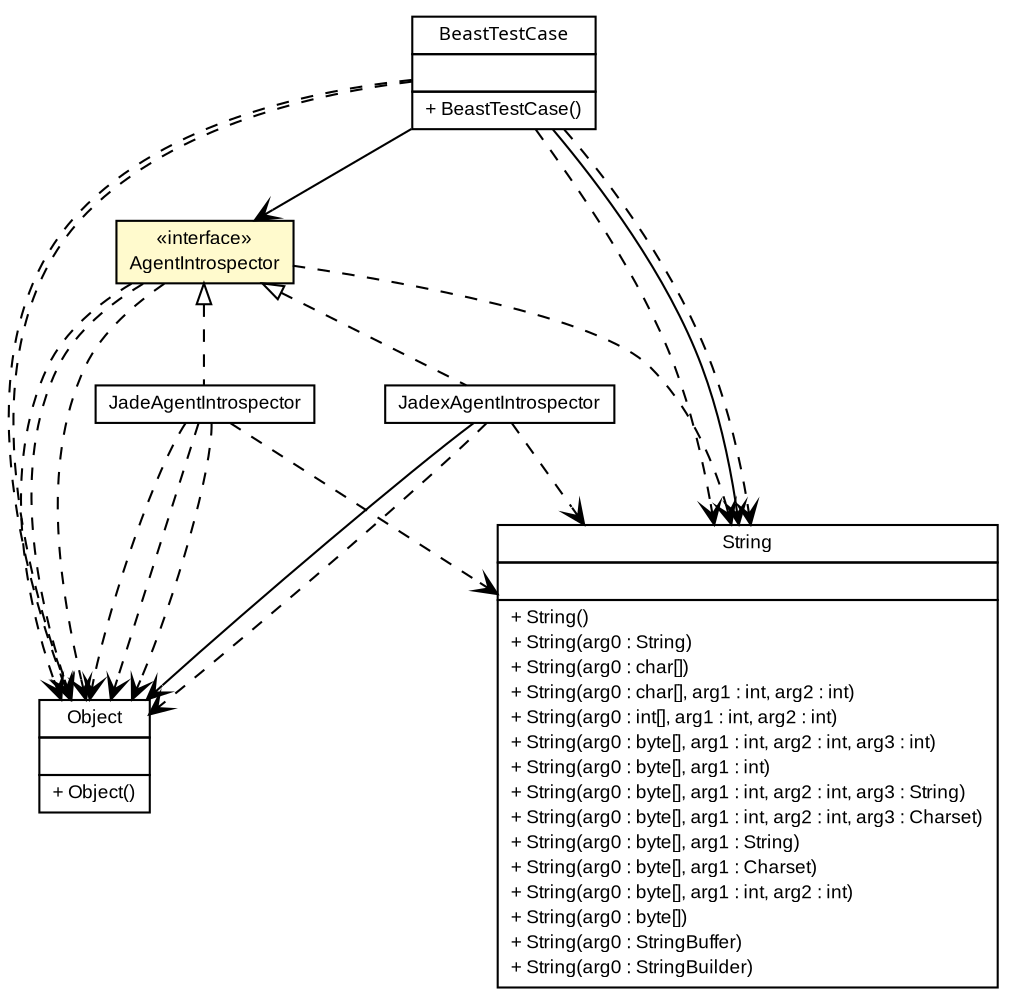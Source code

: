 #!/usr/local/bin/dot
#
# Class diagram 
# Generated by UMLGraph version 5.1 (http://www.umlgraph.org/)
#

digraph G {
	edge [fontname="arial",fontsize=10,labelfontname="arial",labelfontsize=10];
	node [fontname="arial",fontsize=10,shape=plaintext];
	nodesep=0.25;
	ranksep=0.5;
	// es.upm.dit.gsi.beast.platform.AgentIntrospector
	c1682 [label=<<table title="es.upm.dit.gsi.beast.platform.AgentIntrospector" border="0" cellborder="1" cellspacing="0" cellpadding="2" port="p" bgcolor="lemonChiffon" href="./AgentIntrospector.html">
		<tr><td><table border="0" cellspacing="0" cellpadding="1">
<tr><td align="center" balign="center"> &#171;interface&#187; </td></tr>
<tr><td align="center" balign="center"> AgentIntrospector </td></tr>
		</table></td></tr>
		</table>>, fontname="arial", fontcolor="black", fontsize=9.0];
	// es.upm.dit.gsi.beast.platform.jade.JadeAgentIntrospector
	c1686 [label=<<table title="es.upm.dit.gsi.beast.platform.jade.JadeAgentIntrospector" border="0" cellborder="1" cellspacing="0" cellpadding="2" port="p" href="./jade/JadeAgentIntrospector.html">
		<tr><td><table border="0" cellspacing="0" cellpadding="1">
<tr><td align="center" balign="center"> JadeAgentIntrospector </td></tr>
		</table></td></tr>
		</table>>, fontname="arial", fontcolor="black", fontsize=9.0];
	// es.upm.dit.gsi.beast.platform.jadex.JadexAgentIntrospector
	c1689 [label=<<table title="es.upm.dit.gsi.beast.platform.jadex.JadexAgentIntrospector" border="0" cellborder="1" cellspacing="0" cellpadding="2" port="p" href="./jadex/JadexAgentIntrospector.html">
		<tr><td><table border="0" cellspacing="0" cellpadding="1">
<tr><td align="center" balign="center"> JadexAgentIntrospector </td></tr>
		</table></td></tr>
		</table>>, fontname="arial", fontcolor="black", fontsize=9.0];
	// es.upm.dit.gsi.beast.story.BeastTestCase
	c1699 [label=<<table title="es.upm.dit.gsi.beast.story.BeastTestCase" border="0" cellborder="1" cellspacing="0" cellpadding="2" port="p" href="../story/BeastTestCase.html">
		<tr><td><table border="0" cellspacing="0" cellpadding="1">
<tr><td align="center" balign="center"><font face="ariali"> BeastTestCase </font></td></tr>
		</table></td></tr>
		<tr><td><table border="0" cellspacing="0" cellpadding="1">
<tr><td align="left" balign="left">  </td></tr>
		</table></td></tr>
		<tr><td><table border="0" cellspacing="0" cellpadding="1">
<tr><td align="left" balign="left"> + BeastTestCase() </td></tr>
		</table></td></tr>
		</table>>, fontname="arial", fontcolor="black", fontsize=9.0];
	//es.upm.dit.gsi.beast.platform.jade.JadeAgentIntrospector implements es.upm.dit.gsi.beast.platform.AgentIntrospector
	c1682:p -> c1686:p [dir=back,arrowtail=empty,style=dashed];
	//es.upm.dit.gsi.beast.platform.jadex.JadexAgentIntrospector implements es.upm.dit.gsi.beast.platform.AgentIntrospector
	c1682:p -> c1689:p [dir=back,arrowtail=empty,style=dashed];
	// es.upm.dit.gsi.beast.platform.jadex.JadexAgentIntrospector NAVASSOC java.lang.Object
	c1689:p -> c1701:p [taillabel="", label="", headlabel="", fontname="arial", fontcolor="black", fontsize=10.0, color="black", arrowhead=open];
	// es.upm.dit.gsi.beast.story.BeastTestCase NAVASSOC java.lang.String
	c1699:p -> c1702:p [taillabel="", label="", headlabel="", fontname="arial", fontcolor="black", fontsize=10.0, color="black", arrowhead=open];
	// es.upm.dit.gsi.beast.story.BeastTestCase NAVASSOC es.upm.dit.gsi.beast.platform.AgentIntrospector
	c1699:p -> c1682:p [taillabel="", label="", headlabel="", fontname="arial", fontcolor="black", fontsize=10.0, color="black", arrowhead=open];
	// es.upm.dit.gsi.beast.platform.AgentIntrospector DEPEND java.lang.String
	c1682:p -> c1702:p [taillabel="", label="", headlabel="", fontname="arial", fontcolor="black", fontsize=10.0, color="black", arrowhead=open, style=dashed];
	// es.upm.dit.gsi.beast.platform.AgentIntrospector DEPEND java.lang.Object
	c1682:p -> c1701:p [taillabel="", label="", headlabel="", fontname="arial", fontcolor="black", fontsize=10.0, color="black", arrowhead=open, style=dashed];
	// es.upm.dit.gsi.beast.platform.AgentIntrospector DEPEND java.lang.Object
	c1682:p -> c1701:p [taillabel="", label="", headlabel="", fontname="arial", fontcolor="black", fontsize=10.0, color="black", arrowhead=open, style=dashed];
	// es.upm.dit.gsi.beast.platform.AgentIntrospector DEPEND java.lang.Object
	c1682:p -> c1701:p [taillabel="", label="", headlabel="", fontname="arial", fontcolor="black", fontsize=10.0, color="black", arrowhead=open, style=dashed];
	// es.upm.dit.gsi.beast.platform.jade.JadeAgentIntrospector DEPEND java.lang.String
	c1686:p -> c1702:p [taillabel="", label="", headlabel="", fontname="arial", fontcolor="black", fontsize=10.0, color="black", arrowhead=open, style=dashed];
	// es.upm.dit.gsi.beast.platform.jade.JadeAgentIntrospector DEPEND java.lang.Object
	c1686:p -> c1701:p [taillabel="", label="", headlabel="", fontname="arial", fontcolor="black", fontsize=10.0, color="black", arrowhead=open, style=dashed];
	// es.upm.dit.gsi.beast.platform.jade.JadeAgentIntrospector DEPEND java.lang.Object
	c1686:p -> c1701:p [taillabel="", label="", headlabel="", fontname="arial", fontcolor="black", fontsize=10.0, color="black", arrowhead=open, style=dashed];
	// es.upm.dit.gsi.beast.platform.jade.JadeAgentIntrospector DEPEND java.lang.Object
	c1686:p -> c1701:p [taillabel="", label="", headlabel="", fontname="arial", fontcolor="black", fontsize=10.0, color="black", arrowhead=open, style=dashed];
	// es.upm.dit.gsi.beast.platform.jadex.JadexAgentIntrospector DEPEND java.lang.String
	c1689:p -> c1702:p [taillabel="", label="", headlabel="", fontname="arial", fontcolor="black", fontsize=10.0, color="black", arrowhead=open, style=dashed];
	// es.upm.dit.gsi.beast.platform.jadex.JadexAgentIntrospector DEPEND java.lang.Object
	c1689:p -> c1701:p [taillabel="", label="", headlabel="", fontname="arial", fontcolor="black", fontsize=10.0, color="black", arrowhead=open, style=dashed];
	// es.upm.dit.gsi.beast.story.BeastTestCase DEPEND java.lang.Object
	c1699:p -> c1701:p [taillabel="", label="", headlabel="", fontname="arial", fontcolor="black", fontsize=10.0, color="black", arrowhead=open, style=dashed];
	// es.upm.dit.gsi.beast.story.BeastTestCase DEPEND java.lang.Object
	c1699:p -> c1701:p [taillabel="", label="", headlabel="", fontname="arial", fontcolor="black", fontsize=10.0, color="black", arrowhead=open, style=dashed];
	// es.upm.dit.gsi.beast.story.BeastTestCase DEPEND java.lang.String
	c1699:p -> c1702:p [taillabel="", label="", headlabel="", fontname="arial", fontcolor="black", fontsize=10.0, color="black", arrowhead=open, style=dashed];
	// es.upm.dit.gsi.beast.story.BeastTestCase DEPEND java.lang.String
	c1699:p -> c1702:p [taillabel="", label="", headlabel="", fontname="arial", fontcolor="black", fontsize=10.0, color="black", arrowhead=open, style=dashed];
	// java.lang.Object
	c1701 [label=<<table title="java.lang.Object" border="0" cellborder="1" cellspacing="0" cellpadding="2" port="p" href="http://java.sun.com/j2se/1.4.2/docs/api/java/lang/Object.html">
		<tr><td><table border="0" cellspacing="0" cellpadding="1">
<tr><td align="center" balign="center"> Object </td></tr>
		</table></td></tr>
		<tr><td><table border="0" cellspacing="0" cellpadding="1">
<tr><td align="left" balign="left">  </td></tr>
		</table></td></tr>
		<tr><td><table border="0" cellspacing="0" cellpadding="1">
<tr><td align="left" balign="left"> + Object() </td></tr>
		</table></td></tr>
		</table>>, fontname="arial", fontcolor="black", fontsize=9.0];
	// java.lang.String
	c1702 [label=<<table title="java.lang.String" border="0" cellborder="1" cellspacing="0" cellpadding="2" port="p" href="http://java.sun.com/j2se/1.4.2/docs/api/java/lang/String.html">
		<tr><td><table border="0" cellspacing="0" cellpadding="1">
<tr><td align="center" balign="center"> String </td></tr>
		</table></td></tr>
		<tr><td><table border="0" cellspacing="0" cellpadding="1">
<tr><td align="left" balign="left">  </td></tr>
		</table></td></tr>
		<tr><td><table border="0" cellspacing="0" cellpadding="1">
<tr><td align="left" balign="left"> + String() </td></tr>
<tr><td align="left" balign="left"> + String(arg0 : String) </td></tr>
<tr><td align="left" balign="left"> + String(arg0 : char[]) </td></tr>
<tr><td align="left" balign="left"> + String(arg0 : char[], arg1 : int, arg2 : int) </td></tr>
<tr><td align="left" balign="left"> + String(arg0 : int[], arg1 : int, arg2 : int) </td></tr>
<tr><td align="left" balign="left"> + String(arg0 : byte[], arg1 : int, arg2 : int, arg3 : int) </td></tr>
<tr><td align="left" balign="left"> + String(arg0 : byte[], arg1 : int) </td></tr>
<tr><td align="left" balign="left"> + String(arg0 : byte[], arg1 : int, arg2 : int, arg3 : String) </td></tr>
<tr><td align="left" balign="left"> + String(arg0 : byte[], arg1 : int, arg2 : int, arg3 : Charset) </td></tr>
<tr><td align="left" balign="left"> + String(arg0 : byte[], arg1 : String) </td></tr>
<tr><td align="left" balign="left"> + String(arg0 : byte[], arg1 : Charset) </td></tr>
<tr><td align="left" balign="left"> + String(arg0 : byte[], arg1 : int, arg2 : int) </td></tr>
<tr><td align="left" balign="left"> + String(arg0 : byte[]) </td></tr>
<tr><td align="left" balign="left"> + String(arg0 : StringBuffer) </td></tr>
<tr><td align="left" balign="left"> + String(arg0 : StringBuilder) </td></tr>
		</table></td></tr>
		</table>>, fontname="arial", fontcolor="black", fontsize=9.0];
}

